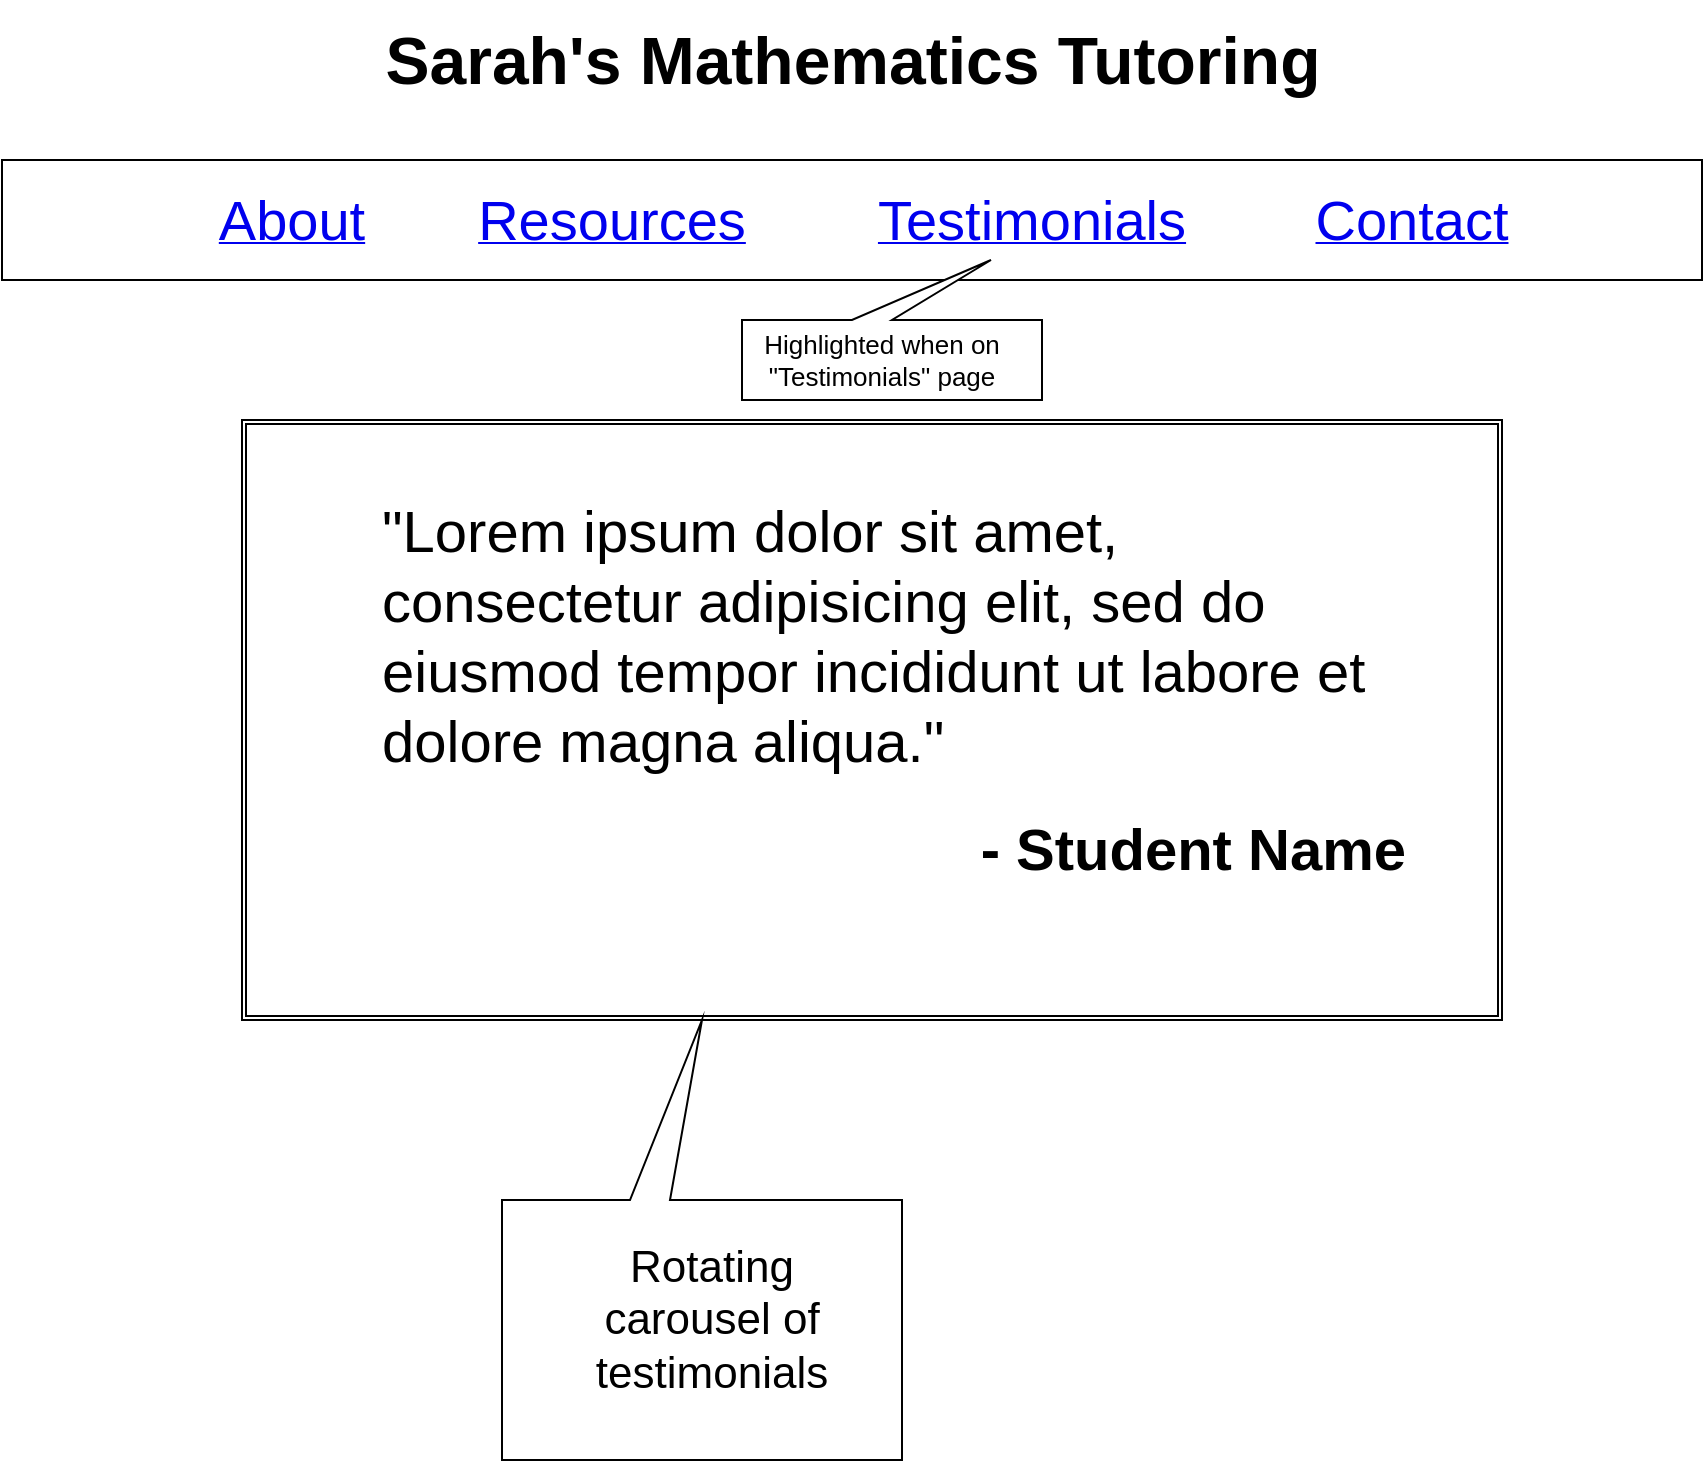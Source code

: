 <mxfile version="13.1.11" type="device"><diagram id="HY3h2QnMQoRczmUnkzMk" name="Page-1"><mxGraphModel dx="1422" dy="753" grid="1" gridSize="10" guides="1" tooltips="1" connect="1" arrows="1" fold="1" page="1" pageScale="1" pageWidth="850" pageHeight="1100" math="0" shadow="0"><root><mxCell id="0"/><mxCell id="1" parent="0"/><mxCell id="EfgyFLYu_05cxNpPPnBv-1" value="" style="rounded=0;whiteSpace=wrap;html=1;labelBackgroundColor=#009900;labelBorderColor=none;" parent="1" vertex="1"><mxGeometry y="100" width="850" height="60" as="geometry"/></mxCell><mxCell id="EfgyFLYu_05cxNpPPnBv-5" value="Sarah's Mathematics Tutoring" style="text;strokeColor=none;fillColor=none;html=1;fontSize=33;fontStyle=1;verticalAlign=middle;align=center;" parent="1" vertex="1"><mxGeometry x="180" y="20" width="490" height="60" as="geometry"/></mxCell><UserObject label="&lt;font style=&quot;font-size: 28px&quot;&gt;About&lt;/font&gt;" link="https://www.draw.io" id="EfgyFLYu_05cxNpPPnBv-24"><mxCell style="text;html=1;strokeColor=none;fillColor=none;whiteSpace=wrap;align=center;verticalAlign=middle;fontColor=#0000EE;fontStyle=4;" parent="1" vertex="1"><mxGeometry x="60" y="100" width="170" height="60" as="geometry"/></mxCell></UserObject><UserObject label="&lt;font style=&quot;font-size: 28px&quot;&gt;Resources&lt;/font&gt;" link="https://www.draw.io" id="EfgyFLYu_05cxNpPPnBv-25"><mxCell style="text;html=1;strokeColor=none;fillColor=none;whiteSpace=wrap;align=center;verticalAlign=middle;fontColor=#0000EE;fontStyle=4;" parent="1" vertex="1"><mxGeometry x="220" y="100" width="170" height="60" as="geometry"/></mxCell></UserObject><UserObject label="&lt;font style=&quot;font-size: 28px&quot;&gt;Testimonials&lt;/font&gt;&lt;span style=&quot;color: rgba(0 , 0 , 0 , 0) ; font-family: monospace ; font-size: 0px&quot;&gt;%3CmxGraphModel%3E%3Croot%3E%3CmxCell%20id%3D%220%22%2F%3E%3CmxCell%20id%3D%221%22%20parent%3D%220%22%2F%3E%3CUserObject%20label%3D%22%26lt%3Bfont%20style%3D%26quot%3Bfont-size%3A%2028px%26quot%3B%26gt%3BResources%26lt%3B%2Ffont%26gt%3B%22%20link%3D%22https%3A%2F%2Fwww.draw.io%22%20id%3D%222%22%3E%3CmxCell%20style%3D%22text%3Bhtml%3D1%3BstrokeColor%3Dnone%3BfillColor%3Dnone%3BwhiteSpace%3Dwrap%3Balign%3Dcenter%3BverticalAlign%3Dmiddle%3BfontColor%3D%230000EE%3BfontStyle%3D4%3B%22%20vertex%3D%221%22%20parent%3D%221%22%3E%3CmxGeometry%20x%3D%22230%22%20y%3D%22100%22%20width%3D%22170%22%20height%3D%2260%22%20as%3D%22geometry%22%2F%3E%3C%2FmxCell%3E%3C%2FUserObject%3E%3C%2Froot%3E%3C%2FmxGraphModel%3E&lt;/span&gt;" link="https://www.draw.io" id="EfgyFLYu_05cxNpPPnBv-26"><mxCell style="text;html=1;strokeColor=none;fillColor=none;whiteSpace=wrap;align=center;verticalAlign=middle;fontColor=#0000EE;fontStyle=4;" parent="1" vertex="1"><mxGeometry x="430" y="100" width="170" height="60" as="geometry"/></mxCell></UserObject><UserObject label="&lt;font style=&quot;font-size: 28px&quot;&gt;Contact&lt;/font&gt;" link="https://www.draw.io" id="EfgyFLYu_05cxNpPPnBv-27"><mxCell style="text;html=1;strokeColor=none;fillColor=none;whiteSpace=wrap;align=center;verticalAlign=middle;fontColor=#0000EE;fontStyle=4;" parent="1" vertex="1"><mxGeometry x="620" y="100" width="170" height="60" as="geometry"/></mxCell></UserObject><mxCell id="cHxdaTtlp1-LkPEK_a7O-1" value="" style="shape=ext;double=1;rounded=0;whiteSpace=wrap;html=1;labelBackgroundColor=none;fontSize=13;align=left;" vertex="1" parent="1"><mxGeometry x="120" y="230" width="630" height="300" as="geometry"/></mxCell><mxCell id="cHxdaTtlp1-LkPEK_a7O-2" value="" style="shape=callout;whiteSpace=wrap;html=1;perimeter=calloutPerimeter;labelBackgroundColor=none;fontSize=13;align=left;base=20;position2=0.17;direction=west;" vertex="1" parent="1"><mxGeometry x="370" y="150" width="150" height="70" as="geometry"/></mxCell><mxCell id="cHxdaTtlp1-LkPEK_a7O-3" value="Highlighted when on &quot;Testimonials&quot; page" style="text;html=1;strokeColor=none;fillColor=none;align=center;verticalAlign=middle;whiteSpace=wrap;rounded=0;labelBackgroundColor=none;fontSize=13;" vertex="1" parent="1"><mxGeometry x="370" y="190" width="140" height="20" as="geometry"/></mxCell><mxCell id="cHxdaTtlp1-LkPEK_a7O-23" value="&lt;h1 style=&quot;font-size: 29px&quot;&gt;&lt;span style=&quot;font-weight: normal&quot;&gt;&quot;Lorem ipsum dolor sit amet, consectetur adipisicing elit, sed do eiusmod tempor incididunt ut labore et dolore magna aliqua.&quot;&lt;/span&gt;&lt;br&gt;&lt;/h1&gt;&lt;div&gt;&lt;h1 style=&quot;text-align: right ; font-size: 29px&quot;&gt;- Student Name&lt;/h1&gt;&lt;/div&gt;&lt;div&gt;&lt;span style=&quot;font-weight: normal&quot;&gt;&lt;br&gt;&lt;/span&gt;&lt;/div&gt;" style="text;html=1;strokeColor=none;fillColor=none;spacing=5;spacingTop=-20;whiteSpace=wrap;overflow=hidden;rounded=0;labelBackgroundColor=none;fontSize=29;align=left;" vertex="1" parent="1"><mxGeometry x="185" y="260" width="520" height="230" as="geometry"/></mxCell><mxCell id="cHxdaTtlp1-LkPEK_a7O-24" value="" style="shape=callout;whiteSpace=wrap;html=1;perimeter=calloutPerimeter;labelBackgroundColor=none;fontSize=29;align=left;direction=west;position2=0.5;size=90;position=0.58;" vertex="1" parent="1"><mxGeometry x="250" y="530" width="200" height="220" as="geometry"/></mxCell><mxCell id="cHxdaTtlp1-LkPEK_a7O-26" value="Rotating carousel of testimonials" style="text;html=1;strokeColor=none;fillColor=none;align=center;verticalAlign=middle;whiteSpace=wrap;rounded=0;labelBackgroundColor=none;fontSize=22;" vertex="1" parent="1"><mxGeometry x="340" y="670" width="30" height="20" as="geometry"/></mxCell></root></mxGraphModel></diagram></mxfile>